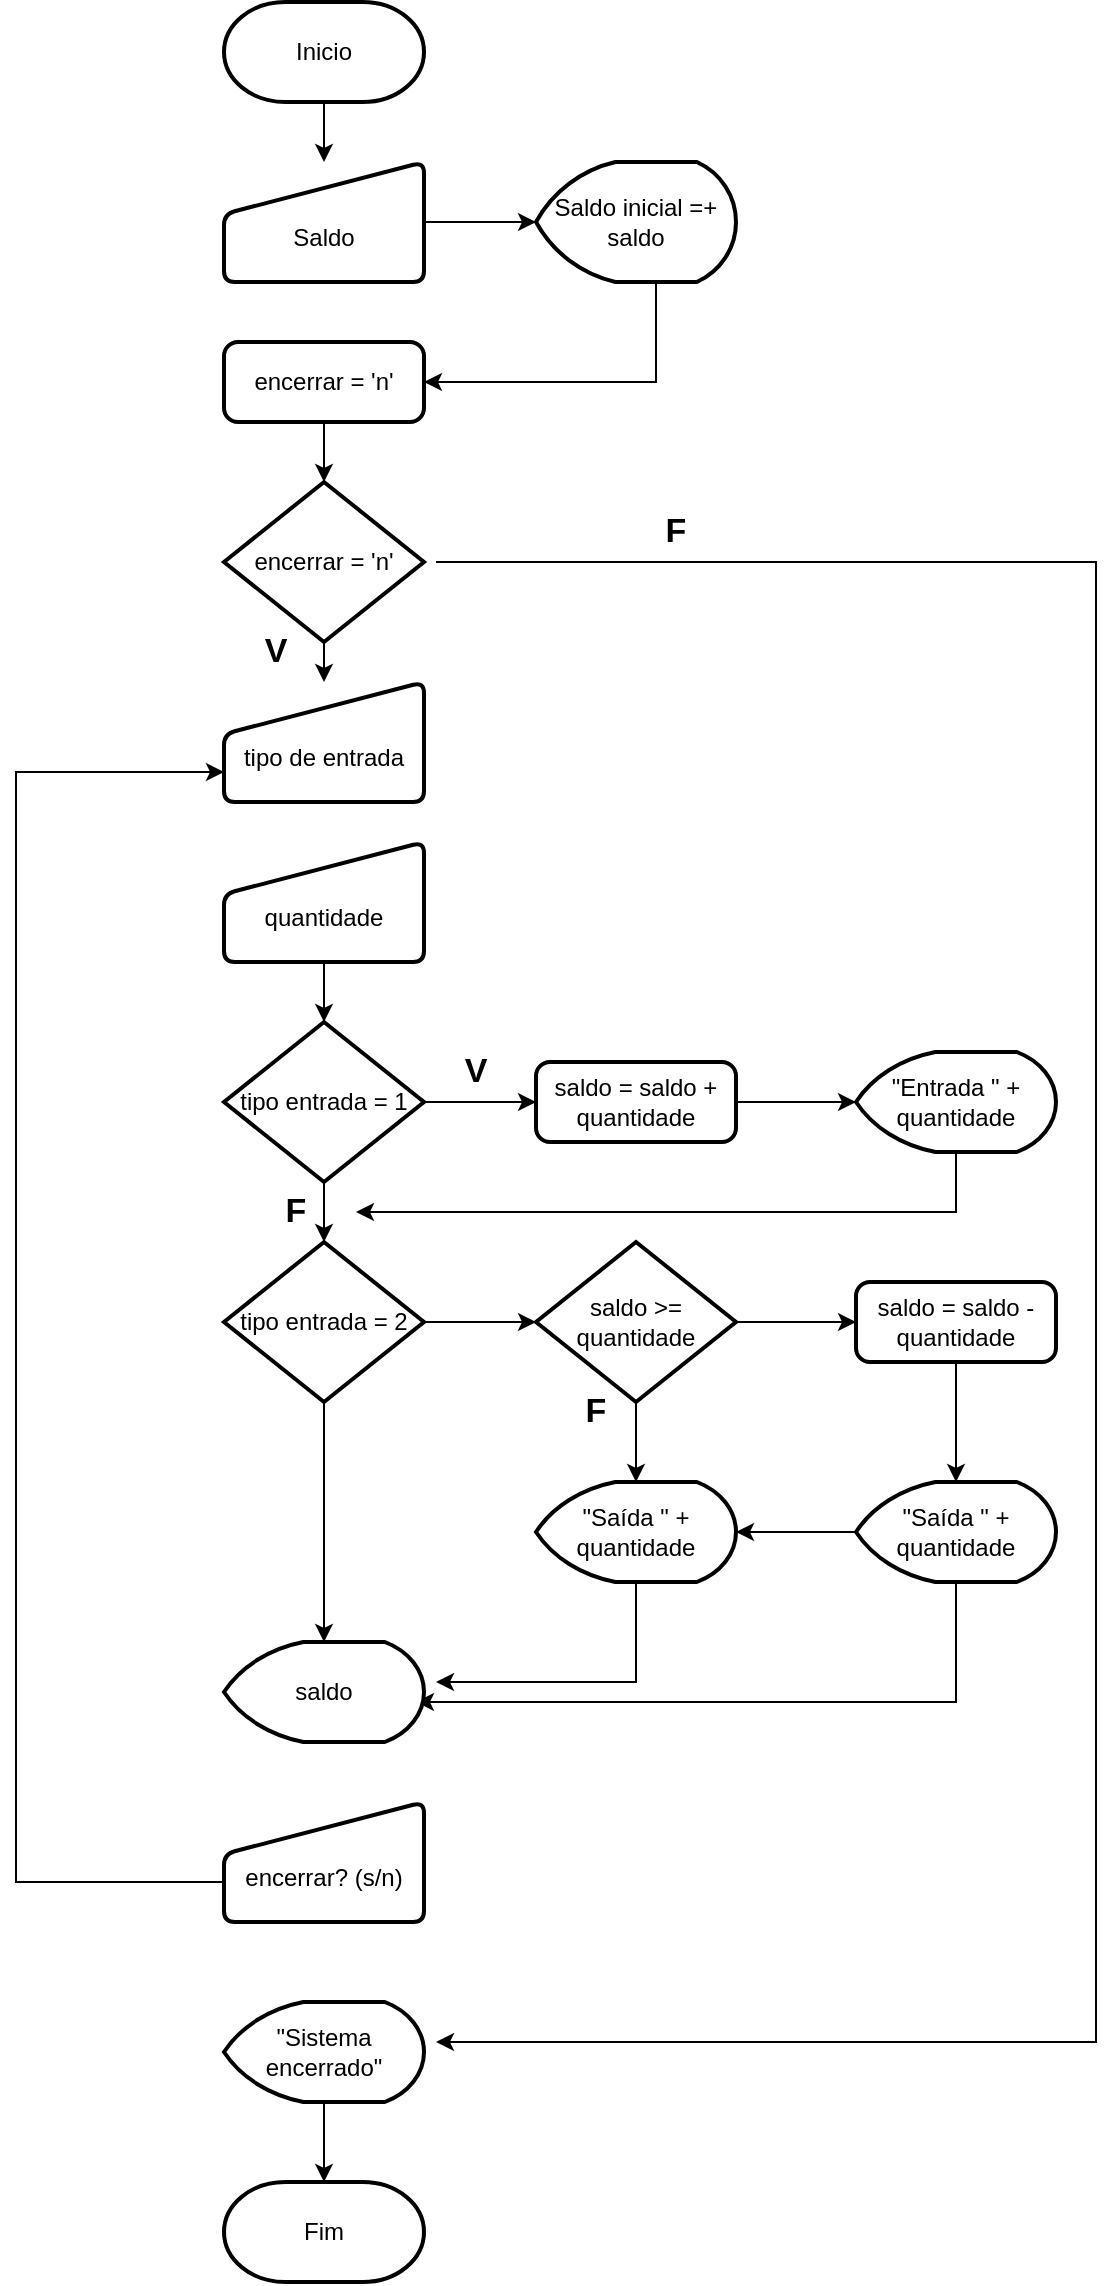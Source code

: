<mxfile version="20.8.6" type="device"><diagram id="rDalGM15jElUnyqdVeci" name="Página-1"><mxGraphModel dx="1114" dy="576" grid="1" gridSize="10" guides="1" tooltips="1" connect="1" arrows="1" fold="1" page="1" pageScale="1" pageWidth="827" pageHeight="1169" math="0" shadow="0"><root><mxCell id="0"/><mxCell id="1" parent="0"/><mxCell id="_zN112Bm9dU6dPRb4Vdq-4" style="edgeStyle=orthogonalEdgeStyle;rounded=0;orthogonalLoop=1;jettySize=auto;html=1;entryX=0.5;entryY=0;entryDx=0;entryDy=0;" edge="1" parent="1" source="_zN112Bm9dU6dPRb4Vdq-1" target="_zN112Bm9dU6dPRb4Vdq-3"><mxGeometry relative="1" as="geometry"/></mxCell><mxCell id="_zN112Bm9dU6dPRb4Vdq-1" value="Inicio" style="strokeWidth=2;html=1;shape=mxgraph.flowchart.terminator;whiteSpace=wrap;" vertex="1" parent="1"><mxGeometry x="364" y="20" width="100" height="50" as="geometry"/></mxCell><mxCell id="_zN112Bm9dU6dPRb4Vdq-2" value="Fim" style="strokeWidth=2;html=1;shape=mxgraph.flowchart.terminator;whiteSpace=wrap;" vertex="1" parent="1"><mxGeometry x="364" y="1110" width="100" height="50" as="geometry"/></mxCell><mxCell id="_zN112Bm9dU6dPRb4Vdq-7" style="edgeStyle=orthogonalEdgeStyle;rounded=0;orthogonalLoop=1;jettySize=auto;html=1;entryX=0;entryY=0.5;entryDx=0;entryDy=0;entryPerimeter=0;" edge="1" parent="1" source="_zN112Bm9dU6dPRb4Vdq-3" target="_zN112Bm9dU6dPRb4Vdq-5"><mxGeometry relative="1" as="geometry"/></mxCell><mxCell id="_zN112Bm9dU6dPRb4Vdq-3" value="&lt;br&gt;Saldo" style="html=1;strokeWidth=2;shape=manualInput;whiteSpace=wrap;rounded=1;size=26;arcSize=11;" vertex="1" parent="1"><mxGeometry x="364" y="100" width="100" height="60" as="geometry"/></mxCell><mxCell id="_zN112Bm9dU6dPRb4Vdq-8" style="edgeStyle=orthogonalEdgeStyle;rounded=0;orthogonalLoop=1;jettySize=auto;html=1;entryX=1;entryY=0.5;entryDx=0;entryDy=0;" edge="1" parent="1" source="_zN112Bm9dU6dPRb4Vdq-5" target="_zN112Bm9dU6dPRb4Vdq-6"><mxGeometry relative="1" as="geometry"><Array as="points"><mxPoint x="580" y="210"/></Array></mxGeometry></mxCell><mxCell id="_zN112Bm9dU6dPRb4Vdq-5" value="Saldo inicial =+ saldo" style="strokeWidth=2;html=1;shape=mxgraph.flowchart.display;whiteSpace=wrap;" vertex="1" parent="1"><mxGeometry x="520" y="100" width="100" height="60" as="geometry"/></mxCell><mxCell id="_zN112Bm9dU6dPRb4Vdq-21" style="edgeStyle=orthogonalEdgeStyle;rounded=0;orthogonalLoop=1;jettySize=auto;html=1;entryX=0.5;entryY=0;entryDx=0;entryDy=0;entryPerimeter=0;fontSize=17;" edge="1" parent="1" source="_zN112Bm9dU6dPRb4Vdq-6" target="_zN112Bm9dU6dPRb4Vdq-9"><mxGeometry relative="1" as="geometry"/></mxCell><mxCell id="_zN112Bm9dU6dPRb4Vdq-6" value="encerrar = 'n'" style="rounded=1;whiteSpace=wrap;html=1;absoluteArcSize=1;arcSize=14;strokeWidth=2;" vertex="1" parent="1"><mxGeometry x="364" y="190" width="100" height="40" as="geometry"/></mxCell><mxCell id="_zN112Bm9dU6dPRb4Vdq-22" style="edgeStyle=orthogonalEdgeStyle;rounded=0;orthogonalLoop=1;jettySize=auto;html=1;exitX=0.5;exitY=1;exitDx=0;exitDy=0;exitPerimeter=0;entryX=0.5;entryY=0;entryDx=0;entryDy=0;fontSize=17;" edge="1" parent="1" source="_zN112Bm9dU6dPRb4Vdq-9" target="_zN112Bm9dU6dPRb4Vdq-10"><mxGeometry relative="1" as="geometry"/></mxCell><mxCell id="_zN112Bm9dU6dPRb4Vdq-49" style="rounded=0;orthogonalLoop=1;jettySize=auto;html=1;fontSize=17;" edge="1" parent="1"><mxGeometry relative="1" as="geometry"><mxPoint x="470" y="1040" as="targetPoint"/><mxPoint x="470" y="300" as="sourcePoint"/><Array as="points"><mxPoint x="800" y="300"/><mxPoint x="800" y="1040"/></Array></mxGeometry></mxCell><mxCell id="_zN112Bm9dU6dPRb4Vdq-9" value="encerrar = 'n'" style="strokeWidth=2;html=1;shape=mxgraph.flowchart.decision;whiteSpace=wrap;" vertex="1" parent="1"><mxGeometry x="364" y="260" width="100" height="80" as="geometry"/></mxCell><mxCell id="_zN112Bm9dU6dPRb4Vdq-10" value="&lt;br&gt;tipo de entrada" style="html=1;strokeWidth=2;shape=manualInput;whiteSpace=wrap;rounded=1;size=26;arcSize=11;" vertex="1" parent="1"><mxGeometry x="364" y="360" width="100" height="60" as="geometry"/></mxCell><mxCell id="_zN112Bm9dU6dPRb4Vdq-23" style="edgeStyle=orthogonalEdgeStyle;rounded=0;orthogonalLoop=1;jettySize=auto;html=1;entryX=0.5;entryY=0;entryDx=0;entryDy=0;entryPerimeter=0;fontSize=17;" edge="1" parent="1" source="_zN112Bm9dU6dPRb4Vdq-11" target="_zN112Bm9dU6dPRb4Vdq-12"><mxGeometry relative="1" as="geometry"/></mxCell><mxCell id="_zN112Bm9dU6dPRb4Vdq-11" value="&lt;br&gt;quantidade" style="html=1;strokeWidth=2;shape=manualInput;whiteSpace=wrap;rounded=1;size=26;arcSize=11;" vertex="1" parent="1"><mxGeometry x="364" y="440" width="100" height="60" as="geometry"/></mxCell><mxCell id="_zN112Bm9dU6dPRb4Vdq-24" style="edgeStyle=orthogonalEdgeStyle;rounded=0;orthogonalLoop=1;jettySize=auto;html=1;entryX=0;entryY=0.5;entryDx=0;entryDy=0;fontSize=17;" edge="1" parent="1" source="_zN112Bm9dU6dPRb4Vdq-12" target="_zN112Bm9dU6dPRb4Vdq-13"><mxGeometry relative="1" as="geometry"/></mxCell><mxCell id="_zN112Bm9dU6dPRb4Vdq-12" value="tipo entrada = 1" style="strokeWidth=2;html=1;shape=mxgraph.flowchart.decision;whiteSpace=wrap;" vertex="1" parent="1"><mxGeometry x="364" y="530" width="100" height="80" as="geometry"/></mxCell><mxCell id="_zN112Bm9dU6dPRb4Vdq-27" style="edgeStyle=orthogonalEdgeStyle;rounded=0;orthogonalLoop=1;jettySize=auto;html=1;entryX=0;entryY=0.5;entryDx=0;entryDy=0;entryPerimeter=0;fontSize=17;" edge="1" parent="1" source="_zN112Bm9dU6dPRb4Vdq-13" target="_zN112Bm9dU6dPRb4Vdq-14"><mxGeometry relative="1" as="geometry"/></mxCell><mxCell id="_zN112Bm9dU6dPRb4Vdq-13" value="saldo = saldo + quantidade" style="rounded=1;whiteSpace=wrap;html=1;absoluteArcSize=1;arcSize=14;strokeWidth=2;" vertex="1" parent="1"><mxGeometry x="520" y="550" width="100" height="40" as="geometry"/></mxCell><mxCell id="_zN112Bm9dU6dPRb4Vdq-28" style="edgeStyle=orthogonalEdgeStyle;rounded=0;orthogonalLoop=1;jettySize=auto;html=1;entryX=1;entryY=0.5;entryDx=0;entryDy=0;fontSize=17;" edge="1" parent="1" source="_zN112Bm9dU6dPRb4Vdq-14" target="_zN112Bm9dU6dPRb4Vdq-16"><mxGeometry relative="1" as="geometry"><Array as="points"><mxPoint x="730" y="625"/></Array></mxGeometry></mxCell><mxCell id="_zN112Bm9dU6dPRb4Vdq-14" value="&quot;Entrada &quot; + quantidade" style="strokeWidth=2;html=1;shape=mxgraph.flowchart.display;whiteSpace=wrap;" vertex="1" parent="1"><mxGeometry x="680" y="545" width="100" height="50" as="geometry"/></mxCell><mxCell id="_zN112Bm9dU6dPRb4Vdq-15" value="&lt;b style=&quot;border-color: var(--border-color);&quot;&gt;&lt;font style=&quot;border-color: var(--border-color); font-size: 17px;&quot;&gt;V&lt;/font&gt;&lt;/b&gt;" style="text;strokeColor=none;align=center;fillColor=none;html=1;verticalAlign=middle;whiteSpace=wrap;rounded=0;" vertex="1" parent="1"><mxGeometry x="360" y="330" width="60" height="30" as="geometry"/></mxCell><mxCell id="_zN112Bm9dU6dPRb4Vdq-30" style="edgeStyle=orthogonalEdgeStyle;rounded=0;orthogonalLoop=1;jettySize=auto;html=1;exitX=0.75;exitY=0;exitDx=0;exitDy=0;entryX=0.5;entryY=0;entryDx=0;entryDy=0;entryPerimeter=0;fontSize=17;" edge="1" parent="1" source="_zN112Bm9dU6dPRb4Vdq-16" target="_zN112Bm9dU6dPRb4Vdq-29"><mxGeometry relative="1" as="geometry"/></mxCell><mxCell id="_zN112Bm9dU6dPRb4Vdq-16" value="&lt;span style=&quot;font-size: 17px;&quot;&gt;&lt;b&gt;F&lt;/b&gt;&lt;/span&gt;" style="text;strokeColor=none;align=center;fillColor=none;html=1;verticalAlign=middle;whiteSpace=wrap;rounded=0;" vertex="1" parent="1"><mxGeometry x="370" y="610" width="60" height="30" as="geometry"/></mxCell><mxCell id="_zN112Bm9dU6dPRb4Vdq-17" value="&lt;b style=&quot;border-color: var(--border-color);&quot;&gt;&lt;font style=&quot;border-color: var(--border-color); font-size: 17px;&quot;&gt;V&lt;/font&gt;&lt;/b&gt;" style="text;strokeColor=none;align=center;fillColor=none;html=1;verticalAlign=middle;whiteSpace=wrap;rounded=0;" vertex="1" parent="1"><mxGeometry x="460" y="540" width="60" height="30" as="geometry"/></mxCell><mxCell id="_zN112Bm9dU6dPRb4Vdq-18" value="&lt;span style=&quot;font-size: 17px;&quot;&gt;&lt;b&gt;F&lt;/b&gt;&lt;/span&gt;" style="text;strokeColor=none;align=center;fillColor=none;html=1;verticalAlign=middle;whiteSpace=wrap;rounded=0;" vertex="1" parent="1"><mxGeometry x="520" y="710" width="60" height="30" as="geometry"/></mxCell><mxCell id="_zN112Bm9dU6dPRb4Vdq-38" style="edgeStyle=orthogonalEdgeStyle;rounded=0;orthogonalLoop=1;jettySize=auto;html=1;exitX=0;exitY=0.5;exitDx=0;exitDy=0;exitPerimeter=0;entryX=1;entryY=0.5;entryDx=0;entryDy=0;entryPerimeter=0;fontSize=17;" edge="1" parent="1" source="_zN112Bm9dU6dPRb4Vdq-20" target="_zN112Bm9dU6dPRb4Vdq-36"><mxGeometry relative="1" as="geometry"/></mxCell><mxCell id="_zN112Bm9dU6dPRb4Vdq-43" style="edgeStyle=orthogonalEdgeStyle;rounded=0;orthogonalLoop=1;jettySize=auto;html=1;fontSize=17;entryX=0.96;entryY=0.6;entryDx=0;entryDy=0;entryPerimeter=0;" edge="1" parent="1" source="_zN112Bm9dU6dPRb4Vdq-20" target="_zN112Bm9dU6dPRb4Vdq-40"><mxGeometry relative="1" as="geometry"><mxPoint x="470" y="880" as="targetPoint"/><Array as="points"><mxPoint x="730" y="870"/></Array></mxGeometry></mxCell><mxCell id="_zN112Bm9dU6dPRb4Vdq-20" value="&quot;Saída &quot; + quantidade" style="strokeWidth=2;html=1;shape=mxgraph.flowchart.display;whiteSpace=wrap;" vertex="1" parent="1"><mxGeometry x="680" y="760" width="100" height="50" as="geometry"/></mxCell><mxCell id="_zN112Bm9dU6dPRb4Vdq-32" style="edgeStyle=orthogonalEdgeStyle;rounded=0;orthogonalLoop=1;jettySize=auto;html=1;entryX=0;entryY=0.5;entryDx=0;entryDy=0;entryPerimeter=0;fontSize=17;" edge="1" parent="1" source="_zN112Bm9dU6dPRb4Vdq-29" target="_zN112Bm9dU6dPRb4Vdq-31"><mxGeometry relative="1" as="geometry"/></mxCell><mxCell id="_zN112Bm9dU6dPRb4Vdq-41" style="edgeStyle=orthogonalEdgeStyle;rounded=0;orthogonalLoop=1;jettySize=auto;html=1;entryX=0.5;entryY=0;entryDx=0;entryDy=0;entryPerimeter=0;fontSize=17;" edge="1" parent="1" source="_zN112Bm9dU6dPRb4Vdq-29" target="_zN112Bm9dU6dPRb4Vdq-40"><mxGeometry relative="1" as="geometry"/></mxCell><mxCell id="_zN112Bm9dU6dPRb4Vdq-29" value="tipo entrada = 2" style="strokeWidth=2;html=1;shape=mxgraph.flowchart.decision;whiteSpace=wrap;" vertex="1" parent="1"><mxGeometry x="364" y="640" width="100" height="80" as="geometry"/></mxCell><mxCell id="_zN112Bm9dU6dPRb4Vdq-35" style="edgeStyle=orthogonalEdgeStyle;rounded=0;orthogonalLoop=1;jettySize=auto;html=1;entryX=0;entryY=0.5;entryDx=0;entryDy=0;fontSize=17;" edge="1" parent="1" source="_zN112Bm9dU6dPRb4Vdq-31" target="_zN112Bm9dU6dPRb4Vdq-33"><mxGeometry relative="1" as="geometry"/></mxCell><mxCell id="_zN112Bm9dU6dPRb4Vdq-39" style="edgeStyle=orthogonalEdgeStyle;rounded=0;orthogonalLoop=1;jettySize=auto;html=1;exitX=0.5;exitY=1;exitDx=0;exitDy=0;exitPerimeter=0;entryX=0.5;entryY=0;entryDx=0;entryDy=0;entryPerimeter=0;fontSize=17;" edge="1" parent="1" source="_zN112Bm9dU6dPRb4Vdq-31" target="_zN112Bm9dU6dPRb4Vdq-36"><mxGeometry relative="1" as="geometry"/></mxCell><mxCell id="_zN112Bm9dU6dPRb4Vdq-31" value="saldo &amp;gt;= quantidade" style="strokeWidth=2;html=1;shape=mxgraph.flowchart.decision;whiteSpace=wrap;" vertex="1" parent="1"><mxGeometry x="520" y="640" width="100" height="80" as="geometry"/></mxCell><mxCell id="_zN112Bm9dU6dPRb4Vdq-34" style="edgeStyle=orthogonalEdgeStyle;rounded=0;orthogonalLoop=1;jettySize=auto;html=1;entryX=0.5;entryY=0;entryDx=0;entryDy=0;entryPerimeter=0;fontSize=17;" edge="1" parent="1" source="_zN112Bm9dU6dPRb4Vdq-33" target="_zN112Bm9dU6dPRb4Vdq-20"><mxGeometry relative="1" as="geometry"/></mxCell><mxCell id="_zN112Bm9dU6dPRb4Vdq-33" value="saldo = saldo - quantidade" style="rounded=1;whiteSpace=wrap;html=1;absoluteArcSize=1;arcSize=14;strokeWidth=2;" vertex="1" parent="1"><mxGeometry x="680" y="660" width="100" height="40" as="geometry"/></mxCell><mxCell id="_zN112Bm9dU6dPRb4Vdq-44" style="edgeStyle=orthogonalEdgeStyle;rounded=0;orthogonalLoop=1;jettySize=auto;html=1;fontSize=17;" edge="1" parent="1" source="_zN112Bm9dU6dPRb4Vdq-36"><mxGeometry relative="1" as="geometry"><mxPoint x="470" y="860" as="targetPoint"/><Array as="points"><mxPoint x="570" y="860"/></Array></mxGeometry></mxCell><mxCell id="_zN112Bm9dU6dPRb4Vdq-36" value="&quot;Saída &quot; + quantidade" style="strokeWidth=2;html=1;shape=mxgraph.flowchart.display;whiteSpace=wrap;" vertex="1" parent="1"><mxGeometry x="520" y="760" width="100" height="50" as="geometry"/></mxCell><mxCell id="_zN112Bm9dU6dPRb4Vdq-40" value="saldo" style="strokeWidth=2;html=1;shape=mxgraph.flowchart.display;whiteSpace=wrap;" vertex="1" parent="1"><mxGeometry x="364" y="840" width="100" height="50" as="geometry"/></mxCell><mxCell id="_zN112Bm9dU6dPRb4Vdq-46" style="edgeStyle=orthogonalEdgeStyle;rounded=0;orthogonalLoop=1;jettySize=auto;html=1;entryX=0;entryY=0.75;entryDx=0;entryDy=0;fontSize=17;" edge="1" parent="1" source="_zN112Bm9dU6dPRb4Vdq-45" target="_zN112Bm9dU6dPRb4Vdq-10"><mxGeometry relative="1" as="geometry"><Array as="points"><mxPoint x="260" y="960"/><mxPoint x="260" y="405"/></Array></mxGeometry></mxCell><mxCell id="_zN112Bm9dU6dPRb4Vdq-45" value="&lt;br&gt;encerrar? (s/n)" style="html=1;strokeWidth=2;shape=manualInput;whiteSpace=wrap;rounded=1;size=26;arcSize=11;" vertex="1" parent="1"><mxGeometry x="364" y="920" width="100" height="60" as="geometry"/></mxCell><mxCell id="_zN112Bm9dU6dPRb4Vdq-51" style="edgeStyle=none;rounded=0;orthogonalLoop=1;jettySize=auto;html=1;exitX=0.5;exitY=1;exitDx=0;exitDy=0;exitPerimeter=0;entryX=0.5;entryY=0;entryDx=0;entryDy=0;entryPerimeter=0;fontSize=17;" edge="1" parent="1" source="_zN112Bm9dU6dPRb4Vdq-47" target="_zN112Bm9dU6dPRb4Vdq-2"><mxGeometry relative="1" as="geometry"/></mxCell><mxCell id="_zN112Bm9dU6dPRb4Vdq-47" value="&quot;Sistema encerrado&quot;" style="strokeWidth=2;html=1;shape=mxgraph.flowchart.display;whiteSpace=wrap;" vertex="1" parent="1"><mxGeometry x="364" y="1020" width="100" height="50" as="geometry"/></mxCell><mxCell id="_zN112Bm9dU6dPRb4Vdq-52" value="&lt;span style=&quot;font-size: 17px;&quot;&gt;&lt;b&gt;F&lt;/b&gt;&lt;/span&gt;" style="text;strokeColor=none;align=center;fillColor=none;html=1;verticalAlign=middle;whiteSpace=wrap;rounded=0;" vertex="1" parent="1"><mxGeometry x="560" y="270" width="60" height="30" as="geometry"/></mxCell></root></mxGraphModel></diagram></mxfile>